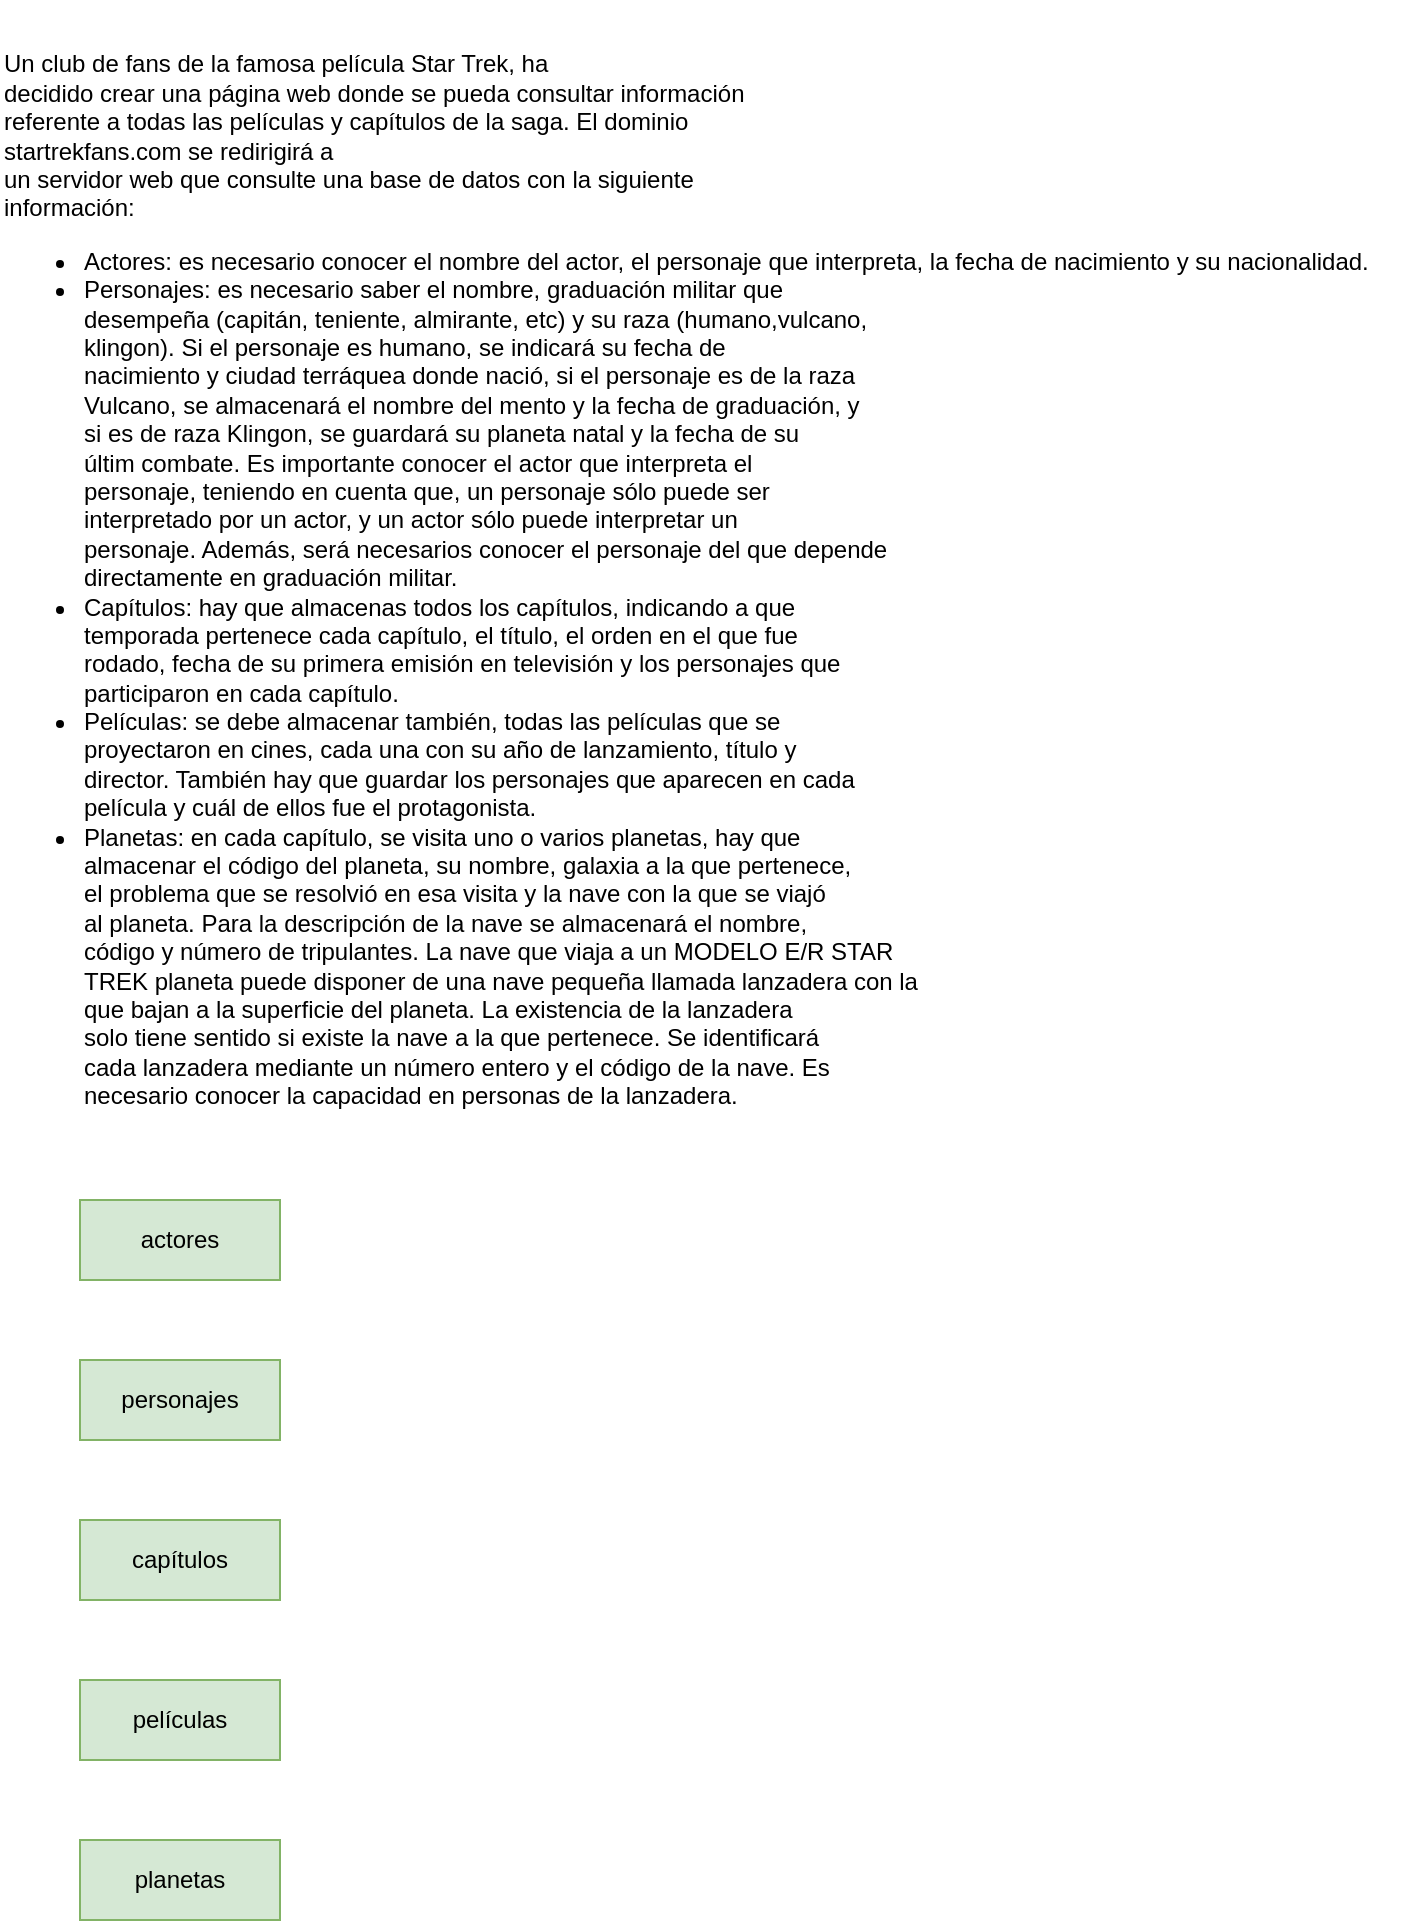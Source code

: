 <mxfile version="20.4.1" type="github"><diagram id="YVtcHSU1SNbKNZBnk2NI" name="Paso 1"><mxGraphModel dx="1422" dy="771" grid="1" gridSize="10" guides="1" tooltips="1" connect="1" arrows="1" fold="1" page="1" pageScale="1" pageWidth="827" pageHeight="1169" math="0" shadow="0"><root><mxCell id="0"/><mxCell id="1" parent="0"/><mxCell id="5oaptLIpyCsHz3AV9J9A-1" value="&lt;p dir=&quot;auto&quot; align=&quot;left&quot;&gt;Un club de fans de la famosa película Star Trek, ha &lt;br&gt;decidido crear una página web donde se pueda consultar información &lt;br&gt;referente a todas las películas y capítulos de la saga. El dominio &lt;br&gt;startrekfans.com se redirigirá a&lt;br&gt;un servidor web que consulte una base de datos con la siguiente &lt;br&gt;información:&lt;br&gt;&lt;/p&gt;&lt;div align=&quot;left&quot;&gt;&lt;ul dir=&quot;auto&quot;&gt;&lt;li&gt;Actores: es necesario conocer el nombre del actor, el personaje que interpreta, la fecha de nacimiento y su nacionalidad.&lt;/li&gt;&lt;li&gt;Personajes: es necesario saber el nombre, graduación militar que&lt;br&gt;desempeña (capitán, teniente, almirante, etc) y su raza (humano,vulcano,&lt;br&gt; klingon). Si el personaje es humano, se indicará su fecha de&lt;br&gt;nacimiento y ciudad terráquea donde nació, si el personaje es de la raza&lt;br&gt; Vulcano, se almacenará el nombre del mento y la fecha de graduación, y &lt;br&gt;si es de raza Klingon, se guardará su planeta natal y la fecha de su &lt;br&gt;últim combate. Es importante conocer el actor que interpreta el &lt;br&gt;personaje, teniendo en cuenta que, un personaje sólo puede ser &lt;br&gt;interpretado por un actor, y un actor sólo puede interpretar un &lt;br&gt;personaje. Además, será necesarios conocer el personaje del que depende &lt;br&gt;directamente en graduación militar.&lt;/li&gt;&lt;li&gt;Capítulos: hay que almacenas todos los capítulos, indicando a que &lt;br&gt;temporada pertenece cada capítulo, el título, el orden en el que fue &lt;br&gt;rodado, fecha de su primera emisión en televisión y los personajes que &lt;br&gt;participaron en cada capítulo.&lt;/li&gt;&lt;li&gt;Películas: se debe almacenar también, todas las películas que se &lt;br&gt;proyectaron en cines, cada una con su año de lanzamiento, título y &lt;br&gt;director. También hay que guardar los personajes que aparecen en cada &lt;br&gt;película y cuál de ellos fue el protagonista.&lt;/li&gt;&lt;li&gt;Planetas: en cada capítulo, se visita uno o varios planetas, hay que&lt;br&gt; almacenar el código del planeta, su nombre, galaxia a la que pertenece,&lt;br&gt; el problema que se resolvió en esa visita y la nave con la que se viajó&lt;br&gt; al planeta. Para la descripción de la nave se almacenará el nombre, &lt;br&gt;código y número de tripulantes. La nave que viaja a un MODELO E/R STAR &lt;br&gt;TREK planeta puede disponer de una nave pequeña llamada lanzadera con la&lt;br&gt; que bajan a la superficie del planeta. La existencia de la lanzadera &lt;br&gt;solo tiene sentido si existe la nave a la que pertenece. Se identificará&lt;br&gt; cada lanzadera mediante un número entero y el código de la nave. Es &lt;br&gt;necesario conocer la capacidad en personas de la lanzadera.&lt;/li&gt;&lt;/ul&gt;&lt;/div&gt;" style="text;html=1;align=left;verticalAlign=middle;resizable=0;points=[];autosize=1;strokeColor=none;fillColor=none;" vertex="1" parent="1"><mxGeometry width="700" height="580" as="geometry"/></mxCell><mxCell id="5oaptLIpyCsHz3AV9J9A-2" value="actores" style="whiteSpace=wrap;html=1;align=center;fillColor=#d5e8d4;strokeColor=#82b366;" vertex="1" parent="1"><mxGeometry x="40" y="600" width="100" height="40" as="geometry"/></mxCell><mxCell id="5oaptLIpyCsHz3AV9J9A-3" value="personajes" style="whiteSpace=wrap;html=1;align=center;fillColor=#d5e8d4;strokeColor=#82b366;" vertex="1" parent="1"><mxGeometry x="40" y="680" width="100" height="40" as="geometry"/></mxCell><mxCell id="5oaptLIpyCsHz3AV9J9A-4" value="capítulos" style="whiteSpace=wrap;html=1;align=center;fillColor=#d5e8d4;strokeColor=#82b366;" vertex="1" parent="1"><mxGeometry x="40" y="760" width="100" height="40" as="geometry"/></mxCell><mxCell id="5oaptLIpyCsHz3AV9J9A-5" value="películas" style="whiteSpace=wrap;html=1;align=center;fillColor=#d5e8d4;strokeColor=#82b366;" vertex="1" parent="1"><mxGeometry x="40" y="840" width="100" height="40" as="geometry"/></mxCell><mxCell id="5oaptLIpyCsHz3AV9J9A-6" value="planetas" style="whiteSpace=wrap;html=1;align=center;fillColor=#d5e8d4;strokeColor=#82b366;" vertex="1" parent="1"><mxGeometry x="40" y="920" width="100" height="40" as="geometry"/></mxCell></root></mxGraphModel></diagram></mxfile>